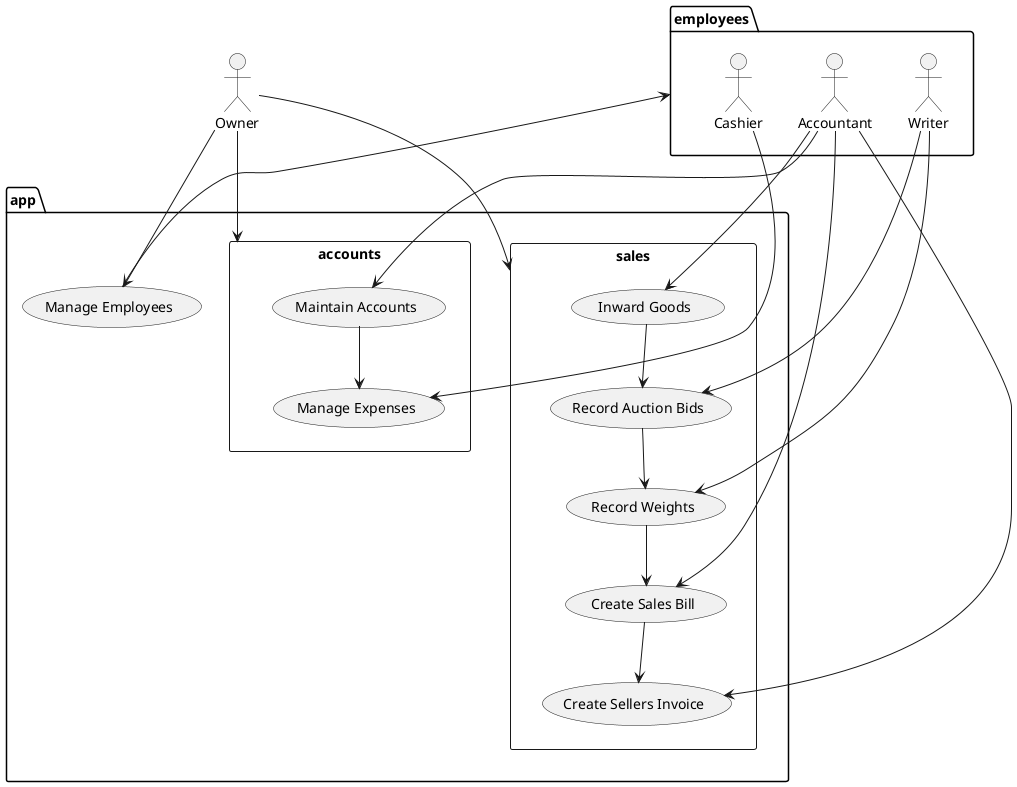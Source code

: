 @startuml

actor Owner as ow


package employees {
    actor Accountant as acc
    actor Cashier as cas
    actor Writer as wrt
}

package app{
    rectangle sales {
        usecase "Inward Goods" as ig
        usecase "Record Auction Bids" as rb
        usecase "Record Weights" as rw
        usecase "Create Sales Bill" as sb
        usecase "Create Sellers Invoice" as si
    }

    rectangle accounts {
        usecase "Manage Expenses" as mexp
        usecase "Maintain Accounts" as macc
    }
    usecase "Manage Employees" as memp
}

ow --> memp
memp --> employees

ig -d-> rb
rb -d-> rw
rw -d-> sb
sb -d-> si

macc --> mexp

ow --> sales

acc --> ig
wrt --> rb
wrt --> rw
acc --> sb
acc --> si

ow --> accounts
acc --> macc
cas --> mexp







@enduml